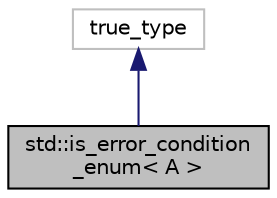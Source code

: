 digraph "std::is_error_condition_enum&lt; A &gt;"
{
  edge [fontname="Helvetica",fontsize="10",labelfontname="Helvetica",labelfontsize="10"];
  node [fontname="Helvetica",fontsize="10",shape=record];
  Node2 [label="std::is_error_condition\l_enum\< A \>",height=0.2,width=0.4,color="black", fillcolor="grey75", style="filled", fontcolor="black"];
  Node3 -> Node2 [dir="back",color="midnightblue",fontsize="10",style="solid",fontname="Helvetica"];
  Node3 [label="true_type",height=0.2,width=0.4,color="grey75", fillcolor="white", style="filled"];
}
